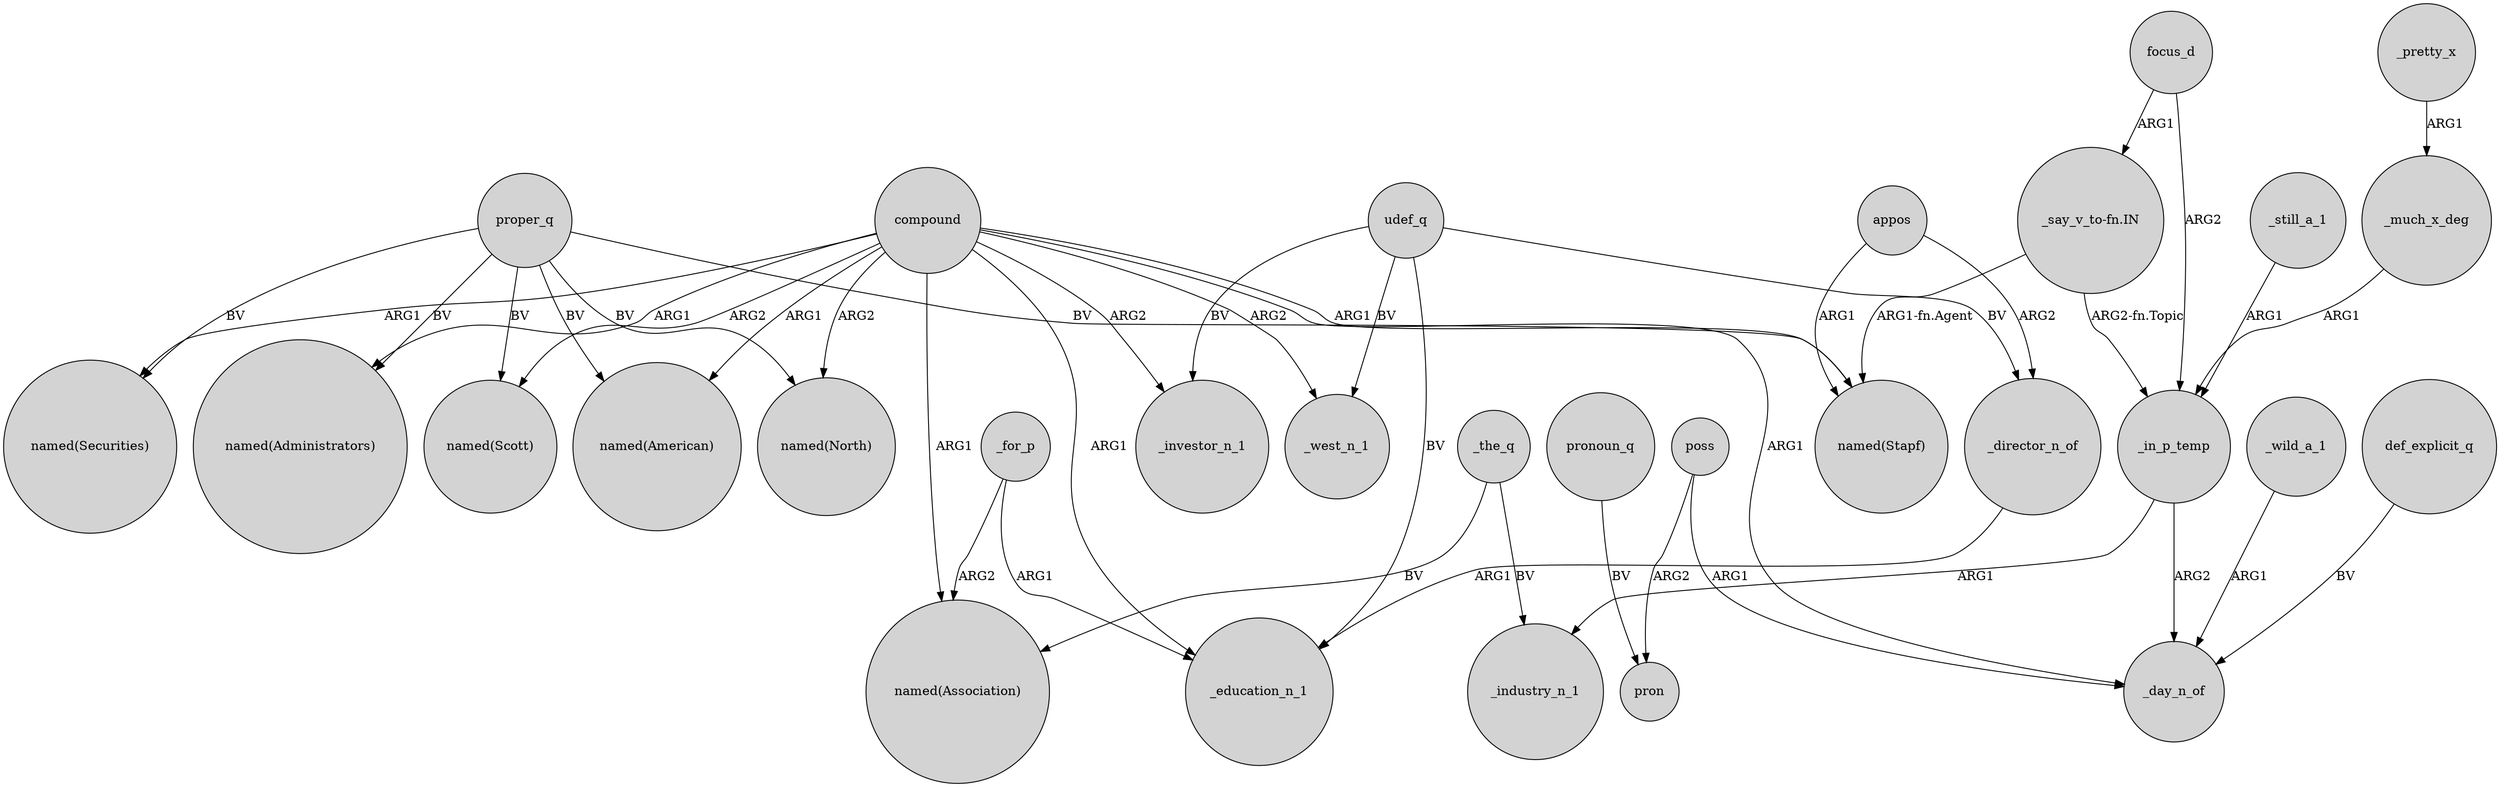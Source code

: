 digraph {
	node [shape=circle style=filled]
	compound -> "named(North)" [label=ARG2]
	focus_d -> _in_p_temp [label=ARG2]
	_much_x_deg -> _in_p_temp [label=ARG1]
	proper_q -> "named(North)" [label=BV]
	poss -> pron [label=ARG2]
	compound -> _west_n_1 [label=ARG2]
	udef_q -> _investor_n_1 [label=BV]
	proper_q -> "named(American)" [label=BV]
	appos -> "named(Stapf)" [label=ARG1]
	"_say_v_to-fn.IN" -> _in_p_temp [label="ARG2-fn.Topic"]
	compound -> "named(American)" [label=ARG1]
	_director_n_of -> _education_n_1 [label=ARG1]
	"_say_v_to-fn.IN" -> "named(Stapf)" [label="ARG1-fn.Agent"]
	_wild_a_1 -> _day_n_of [label=ARG1]
	udef_q -> _west_n_1 [label=BV]
	compound -> _investor_n_1 [label=ARG2]
	_pretty_x -> _much_x_deg [label=ARG1]
	udef_q -> _education_n_1 [label=BV]
	_the_q -> _industry_n_1 [label=BV]
	_for_p -> _education_n_1 [label=ARG1]
	pronoun_q -> pron [label=BV]
	_in_p_temp -> _day_n_of [label=ARG2]
	proper_q -> "named(Scott)" [label=BV]
	compound -> "named(Administrators)" [label=ARG1]
	compound -> _day_n_of [label=ARG1]
	compound -> "named(Stapf)" [label=ARG1]
	proper_q -> "named(Securities)" [label=BV]
	_in_p_temp -> _industry_n_1 [label=ARG1]
	proper_q -> "named(Stapf)" [label=BV]
	proper_q -> "named(Administrators)" [label=BV]
	_for_p -> "named(Association)" [label=ARG2]
	def_explicit_q -> _day_n_of [label=BV]
	_the_q -> "named(Association)" [label=BV]
	compound -> _education_n_1 [label=ARG1]
	poss -> _day_n_of [label=ARG1]
	_still_a_1 -> _in_p_temp [label=ARG1]
	compound -> "named(Association)" [label=ARG1]
	compound -> "named(Scott)" [label=ARG2]
	appos -> _director_n_of [label=ARG2]
	udef_q -> _director_n_of [label=BV]
	compound -> "named(Securities)" [label=ARG1]
	focus_d -> "_say_v_to-fn.IN" [label=ARG1]
}
